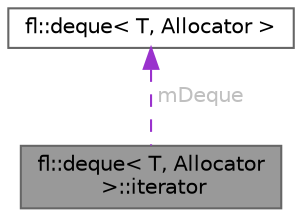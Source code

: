 digraph "fl::deque&lt; T, Allocator &gt;::iterator"
{
 // INTERACTIVE_SVG=YES
 // LATEX_PDF_SIZE
  bgcolor="transparent";
  edge [fontname=Helvetica,fontsize=10,labelfontname=Helvetica,labelfontsize=10];
  node [fontname=Helvetica,fontsize=10,shape=box,height=0.2,width=0.4];
  Node1 [id="Node000001",label="fl::deque\< T, Allocator\l \>::iterator",height=0.2,width=0.4,color="gray40", fillcolor="grey60", style="filled", fontcolor="black",tooltip=" "];
  Node2 -> Node1 [id="edge1_Node000001_Node000002",dir="back",color="darkorchid3",style="dashed",tooltip=" ",label=" mDeque",fontcolor="grey" ];
  Node2 [id="Node000002",label="fl::deque\< T, Allocator \>",height=0.2,width=0.4,color="gray40", fillcolor="white", style="filled",URL="$dc/dfe/classfl_1_1deque.html",tooltip=" "];
}
